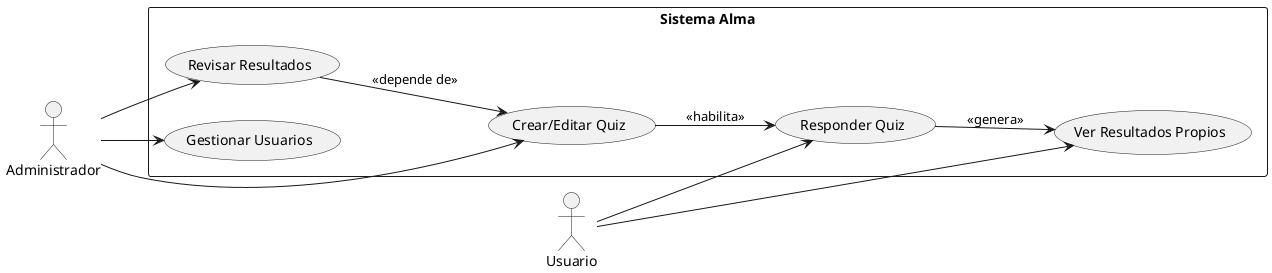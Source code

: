 @startuml

left to right direction

actor Administrador
actor Usuario

rectangle "Sistema Alma" {
  usecase "Crear/Editar Quiz" as UC1
  usecase "Revisar Resultados" as UC2
  usecase "Responder Quiz" as UC3
  usecase "Ver Resultados Propios" as UC4
  usecase "Gestionar Usuarios" as UC5
}

Administrador --> UC1
Administrador --> UC2
Administrador --> UC5
Usuario --> UC3
Usuario --> UC4
UC3 --> UC4 : <<genera>>
UC1 --> UC3 : <<habilita>>
UC2 --> UC1 : <<depende de>>

@enduml
